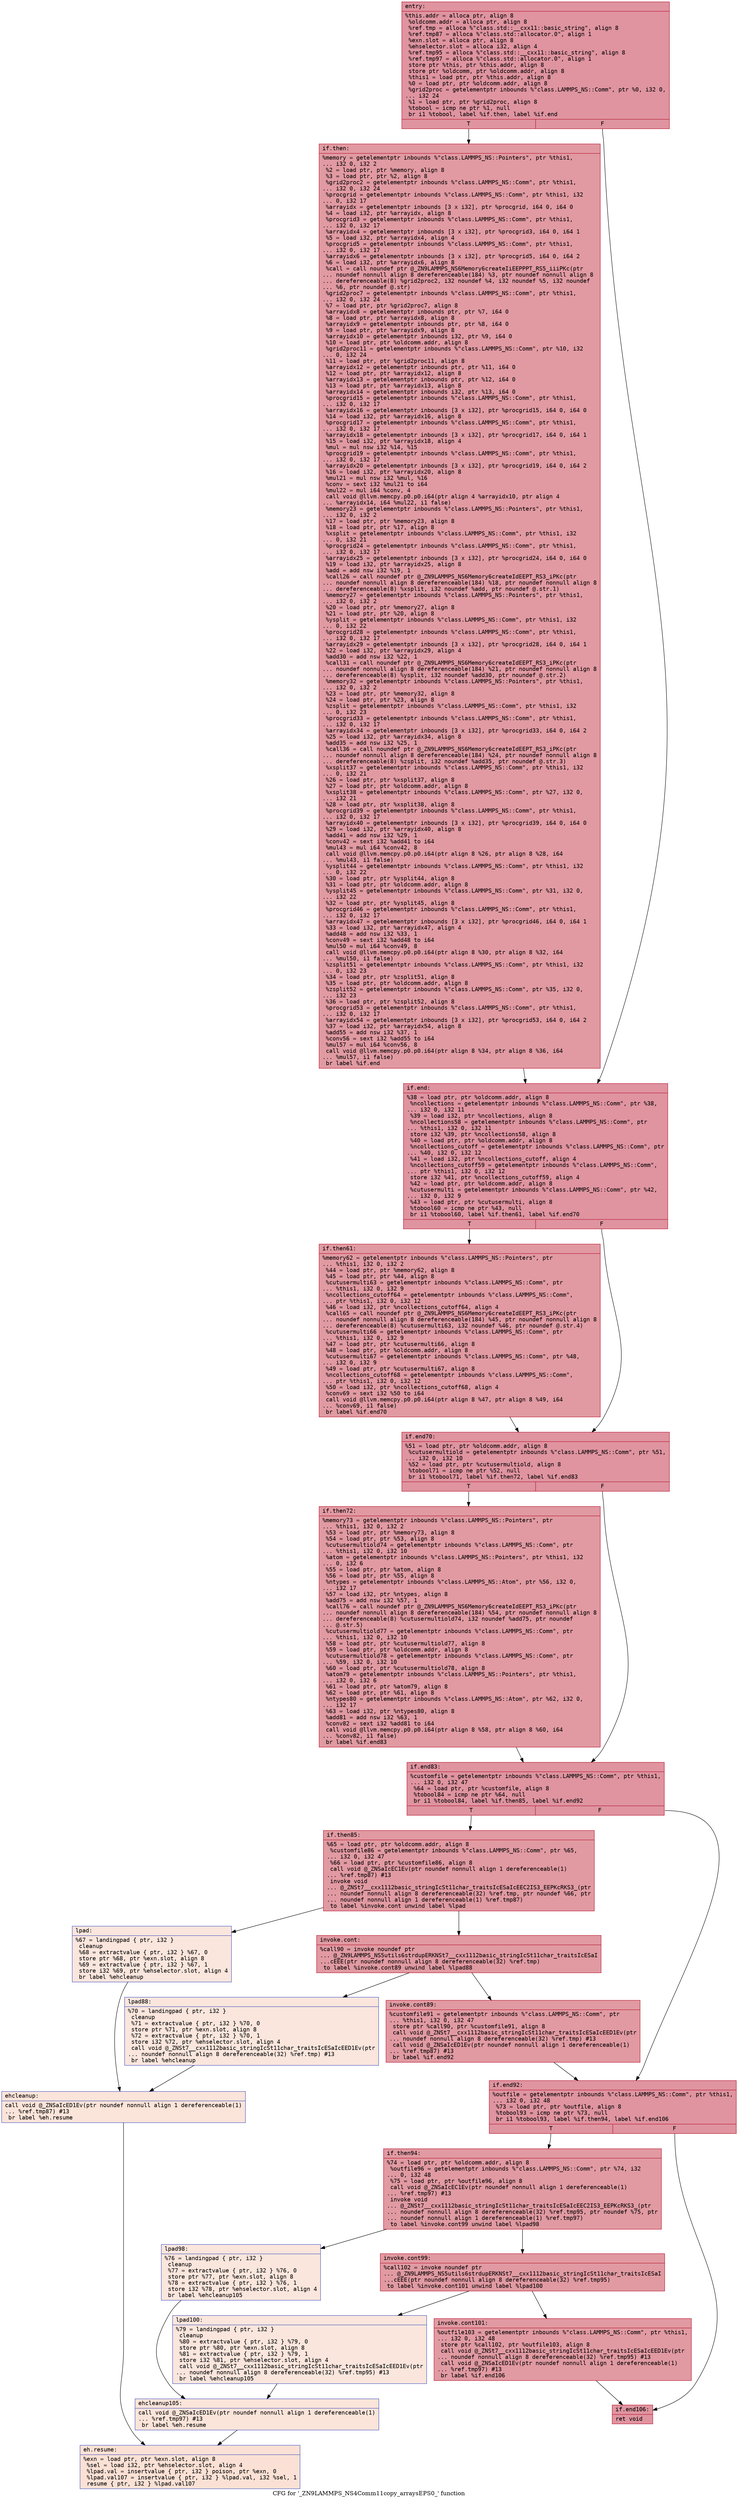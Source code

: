 digraph "CFG for '_ZN9LAMMPS_NS4Comm11copy_arraysEPS0_' function" {
	label="CFG for '_ZN9LAMMPS_NS4Comm11copy_arraysEPS0_' function";

	Node0x5626be0ac110 [shape=record,color="#b70d28ff", style=filled, fillcolor="#b70d2870" fontname="Courier",label="{entry:\l|  %this.addr = alloca ptr, align 8\l  %oldcomm.addr = alloca ptr, align 8\l  %ref.tmp = alloca %\"class.std::__cxx11::basic_string\", align 8\l  %ref.tmp87 = alloca %\"class.std::allocator.0\", align 1\l  %exn.slot = alloca ptr, align 8\l  %ehselector.slot = alloca i32, align 4\l  %ref.tmp95 = alloca %\"class.std::__cxx11::basic_string\", align 8\l  %ref.tmp97 = alloca %\"class.std::allocator.0\", align 1\l  store ptr %this, ptr %this.addr, align 8\l  store ptr %oldcomm, ptr %oldcomm.addr, align 8\l  %this1 = load ptr, ptr %this.addr, align 8\l  %0 = load ptr, ptr %oldcomm.addr, align 8\l  %grid2proc = getelementptr inbounds %\"class.LAMMPS_NS::Comm\", ptr %0, i32 0,\l... i32 24\l  %1 = load ptr, ptr %grid2proc, align 8\l  %tobool = icmp ne ptr %1, null\l  br i1 %tobool, label %if.then, label %if.end\l|{<s0>T|<s1>F}}"];
	Node0x5626be0ac110:s0 -> Node0x5626be0acb50[tooltip="entry -> if.then\nProbability 62.50%" ];
	Node0x5626be0ac110:s1 -> Node0x5626be0acba0[tooltip="entry -> if.end\nProbability 37.50%" ];
	Node0x5626be0acb50 [shape=record,color="#b70d28ff", style=filled, fillcolor="#bb1b2c70" fontname="Courier",label="{if.then:\l|  %memory = getelementptr inbounds %\"class.LAMMPS_NS::Pointers\", ptr %this1,\l... i32 0, i32 2\l  %2 = load ptr, ptr %memory, align 8\l  %3 = load ptr, ptr %2, align 8\l  %grid2proc2 = getelementptr inbounds %\"class.LAMMPS_NS::Comm\", ptr %this1,\l... i32 0, i32 24\l  %procgrid = getelementptr inbounds %\"class.LAMMPS_NS::Comm\", ptr %this1, i32\l... 0, i32 17\l  %arrayidx = getelementptr inbounds [3 x i32], ptr %procgrid, i64 0, i64 0\l  %4 = load i32, ptr %arrayidx, align 8\l  %procgrid3 = getelementptr inbounds %\"class.LAMMPS_NS::Comm\", ptr %this1,\l... i32 0, i32 17\l  %arrayidx4 = getelementptr inbounds [3 x i32], ptr %procgrid3, i64 0, i64 1\l  %5 = load i32, ptr %arrayidx4, align 4\l  %procgrid5 = getelementptr inbounds %\"class.LAMMPS_NS::Comm\", ptr %this1,\l... i32 0, i32 17\l  %arrayidx6 = getelementptr inbounds [3 x i32], ptr %procgrid5, i64 0, i64 2\l  %6 = load i32, ptr %arrayidx6, align 8\l  %call = call noundef ptr @_ZN9LAMMPS_NS6Memory6createIiEEPPPT_RS5_iiiPKc(ptr\l... noundef nonnull align 8 dereferenceable(184) %3, ptr noundef nonnull align 8\l... dereferenceable(8) %grid2proc2, i32 noundef %4, i32 noundef %5, i32 noundef\l... %6, ptr noundef @.str)\l  %grid2proc7 = getelementptr inbounds %\"class.LAMMPS_NS::Comm\", ptr %this1,\l... i32 0, i32 24\l  %7 = load ptr, ptr %grid2proc7, align 8\l  %arrayidx8 = getelementptr inbounds ptr, ptr %7, i64 0\l  %8 = load ptr, ptr %arrayidx8, align 8\l  %arrayidx9 = getelementptr inbounds ptr, ptr %8, i64 0\l  %9 = load ptr, ptr %arrayidx9, align 8\l  %arrayidx10 = getelementptr inbounds i32, ptr %9, i64 0\l  %10 = load ptr, ptr %oldcomm.addr, align 8\l  %grid2proc11 = getelementptr inbounds %\"class.LAMMPS_NS::Comm\", ptr %10, i32\l... 0, i32 24\l  %11 = load ptr, ptr %grid2proc11, align 8\l  %arrayidx12 = getelementptr inbounds ptr, ptr %11, i64 0\l  %12 = load ptr, ptr %arrayidx12, align 8\l  %arrayidx13 = getelementptr inbounds ptr, ptr %12, i64 0\l  %13 = load ptr, ptr %arrayidx13, align 8\l  %arrayidx14 = getelementptr inbounds i32, ptr %13, i64 0\l  %procgrid15 = getelementptr inbounds %\"class.LAMMPS_NS::Comm\", ptr %this1,\l... i32 0, i32 17\l  %arrayidx16 = getelementptr inbounds [3 x i32], ptr %procgrid15, i64 0, i64 0\l  %14 = load i32, ptr %arrayidx16, align 8\l  %procgrid17 = getelementptr inbounds %\"class.LAMMPS_NS::Comm\", ptr %this1,\l... i32 0, i32 17\l  %arrayidx18 = getelementptr inbounds [3 x i32], ptr %procgrid17, i64 0, i64 1\l  %15 = load i32, ptr %arrayidx18, align 4\l  %mul = mul nsw i32 %14, %15\l  %procgrid19 = getelementptr inbounds %\"class.LAMMPS_NS::Comm\", ptr %this1,\l... i32 0, i32 17\l  %arrayidx20 = getelementptr inbounds [3 x i32], ptr %procgrid19, i64 0, i64 2\l  %16 = load i32, ptr %arrayidx20, align 8\l  %mul21 = mul nsw i32 %mul, %16\l  %conv = sext i32 %mul21 to i64\l  %mul22 = mul i64 %conv, 4\l  call void @llvm.memcpy.p0.p0.i64(ptr align 4 %arrayidx10, ptr align 4\l... %arrayidx14, i64 %mul22, i1 false)\l  %memory23 = getelementptr inbounds %\"class.LAMMPS_NS::Pointers\", ptr %this1,\l... i32 0, i32 2\l  %17 = load ptr, ptr %memory23, align 8\l  %18 = load ptr, ptr %17, align 8\l  %xsplit = getelementptr inbounds %\"class.LAMMPS_NS::Comm\", ptr %this1, i32\l... 0, i32 21\l  %procgrid24 = getelementptr inbounds %\"class.LAMMPS_NS::Comm\", ptr %this1,\l... i32 0, i32 17\l  %arrayidx25 = getelementptr inbounds [3 x i32], ptr %procgrid24, i64 0, i64 0\l  %19 = load i32, ptr %arrayidx25, align 8\l  %add = add nsw i32 %19, 1\l  %call26 = call noundef ptr @_ZN9LAMMPS_NS6Memory6createIdEEPT_RS3_iPKc(ptr\l... noundef nonnull align 8 dereferenceable(184) %18, ptr noundef nonnull align 8\l... dereferenceable(8) %xsplit, i32 noundef %add, ptr noundef @.str.1)\l  %memory27 = getelementptr inbounds %\"class.LAMMPS_NS::Pointers\", ptr %this1,\l... i32 0, i32 2\l  %20 = load ptr, ptr %memory27, align 8\l  %21 = load ptr, ptr %20, align 8\l  %ysplit = getelementptr inbounds %\"class.LAMMPS_NS::Comm\", ptr %this1, i32\l... 0, i32 22\l  %procgrid28 = getelementptr inbounds %\"class.LAMMPS_NS::Comm\", ptr %this1,\l... i32 0, i32 17\l  %arrayidx29 = getelementptr inbounds [3 x i32], ptr %procgrid28, i64 0, i64 1\l  %22 = load i32, ptr %arrayidx29, align 4\l  %add30 = add nsw i32 %22, 1\l  %call31 = call noundef ptr @_ZN9LAMMPS_NS6Memory6createIdEEPT_RS3_iPKc(ptr\l... noundef nonnull align 8 dereferenceable(184) %21, ptr noundef nonnull align 8\l... dereferenceable(8) %ysplit, i32 noundef %add30, ptr noundef @.str.2)\l  %memory32 = getelementptr inbounds %\"class.LAMMPS_NS::Pointers\", ptr %this1,\l... i32 0, i32 2\l  %23 = load ptr, ptr %memory32, align 8\l  %24 = load ptr, ptr %23, align 8\l  %zsplit = getelementptr inbounds %\"class.LAMMPS_NS::Comm\", ptr %this1, i32\l... 0, i32 23\l  %procgrid33 = getelementptr inbounds %\"class.LAMMPS_NS::Comm\", ptr %this1,\l... i32 0, i32 17\l  %arrayidx34 = getelementptr inbounds [3 x i32], ptr %procgrid33, i64 0, i64 2\l  %25 = load i32, ptr %arrayidx34, align 8\l  %add35 = add nsw i32 %25, 1\l  %call36 = call noundef ptr @_ZN9LAMMPS_NS6Memory6createIdEEPT_RS3_iPKc(ptr\l... noundef nonnull align 8 dereferenceable(184) %24, ptr noundef nonnull align 8\l... dereferenceable(8) %zsplit, i32 noundef %add35, ptr noundef @.str.3)\l  %xsplit37 = getelementptr inbounds %\"class.LAMMPS_NS::Comm\", ptr %this1, i32\l... 0, i32 21\l  %26 = load ptr, ptr %xsplit37, align 8\l  %27 = load ptr, ptr %oldcomm.addr, align 8\l  %xsplit38 = getelementptr inbounds %\"class.LAMMPS_NS::Comm\", ptr %27, i32 0,\l... i32 21\l  %28 = load ptr, ptr %xsplit38, align 8\l  %procgrid39 = getelementptr inbounds %\"class.LAMMPS_NS::Comm\", ptr %this1,\l... i32 0, i32 17\l  %arrayidx40 = getelementptr inbounds [3 x i32], ptr %procgrid39, i64 0, i64 0\l  %29 = load i32, ptr %arrayidx40, align 8\l  %add41 = add nsw i32 %29, 1\l  %conv42 = sext i32 %add41 to i64\l  %mul43 = mul i64 %conv42, 8\l  call void @llvm.memcpy.p0.p0.i64(ptr align 8 %26, ptr align 8 %28, i64\l... %mul43, i1 false)\l  %ysplit44 = getelementptr inbounds %\"class.LAMMPS_NS::Comm\", ptr %this1, i32\l... 0, i32 22\l  %30 = load ptr, ptr %ysplit44, align 8\l  %31 = load ptr, ptr %oldcomm.addr, align 8\l  %ysplit45 = getelementptr inbounds %\"class.LAMMPS_NS::Comm\", ptr %31, i32 0,\l... i32 22\l  %32 = load ptr, ptr %ysplit45, align 8\l  %procgrid46 = getelementptr inbounds %\"class.LAMMPS_NS::Comm\", ptr %this1,\l... i32 0, i32 17\l  %arrayidx47 = getelementptr inbounds [3 x i32], ptr %procgrid46, i64 0, i64 1\l  %33 = load i32, ptr %arrayidx47, align 4\l  %add48 = add nsw i32 %33, 1\l  %conv49 = sext i32 %add48 to i64\l  %mul50 = mul i64 %conv49, 8\l  call void @llvm.memcpy.p0.p0.i64(ptr align 8 %30, ptr align 8 %32, i64\l... %mul50, i1 false)\l  %zsplit51 = getelementptr inbounds %\"class.LAMMPS_NS::Comm\", ptr %this1, i32\l... 0, i32 23\l  %34 = load ptr, ptr %zsplit51, align 8\l  %35 = load ptr, ptr %oldcomm.addr, align 8\l  %zsplit52 = getelementptr inbounds %\"class.LAMMPS_NS::Comm\", ptr %35, i32 0,\l... i32 23\l  %36 = load ptr, ptr %zsplit52, align 8\l  %procgrid53 = getelementptr inbounds %\"class.LAMMPS_NS::Comm\", ptr %this1,\l... i32 0, i32 17\l  %arrayidx54 = getelementptr inbounds [3 x i32], ptr %procgrid53, i64 0, i64 2\l  %37 = load i32, ptr %arrayidx54, align 8\l  %add55 = add nsw i32 %37, 1\l  %conv56 = sext i32 %add55 to i64\l  %mul57 = mul i64 %conv56, 8\l  call void @llvm.memcpy.p0.p0.i64(ptr align 8 %34, ptr align 8 %36, i64\l... %mul57, i1 false)\l  br label %if.end\l}"];
	Node0x5626be0acb50 -> Node0x5626be0acba0[tooltip="if.then -> if.end\nProbability 100.00%" ];
	Node0x5626be0acba0 [shape=record,color="#b70d28ff", style=filled, fillcolor="#b70d2870" fontname="Courier",label="{if.end:\l|  %38 = load ptr, ptr %oldcomm.addr, align 8\l  %ncollections = getelementptr inbounds %\"class.LAMMPS_NS::Comm\", ptr %38,\l... i32 0, i32 11\l  %39 = load i32, ptr %ncollections, align 8\l  %ncollections58 = getelementptr inbounds %\"class.LAMMPS_NS::Comm\", ptr\l... %this1, i32 0, i32 11\l  store i32 %39, ptr %ncollections58, align 8\l  %40 = load ptr, ptr %oldcomm.addr, align 8\l  %ncollections_cutoff = getelementptr inbounds %\"class.LAMMPS_NS::Comm\", ptr\l... %40, i32 0, i32 12\l  %41 = load i32, ptr %ncollections_cutoff, align 4\l  %ncollections_cutoff59 = getelementptr inbounds %\"class.LAMMPS_NS::Comm\",\l... ptr %this1, i32 0, i32 12\l  store i32 %41, ptr %ncollections_cutoff59, align 4\l  %42 = load ptr, ptr %oldcomm.addr, align 8\l  %cutusermulti = getelementptr inbounds %\"class.LAMMPS_NS::Comm\", ptr %42,\l... i32 0, i32 9\l  %43 = load ptr, ptr %cutusermulti, align 8\l  %tobool60 = icmp ne ptr %43, null\l  br i1 %tobool60, label %if.then61, label %if.end70\l|{<s0>T|<s1>F}}"];
	Node0x5626be0acba0:s0 -> Node0x5626be0b3220[tooltip="if.end -> if.then61\nProbability 62.50%" ];
	Node0x5626be0acba0:s1 -> Node0x5626be0b32a0[tooltip="if.end -> if.end70\nProbability 37.50%" ];
	Node0x5626be0b3220 [shape=record,color="#b70d28ff", style=filled, fillcolor="#bb1b2c70" fontname="Courier",label="{if.then61:\l|  %memory62 = getelementptr inbounds %\"class.LAMMPS_NS::Pointers\", ptr\l... %this1, i32 0, i32 2\l  %44 = load ptr, ptr %memory62, align 8\l  %45 = load ptr, ptr %44, align 8\l  %cutusermulti63 = getelementptr inbounds %\"class.LAMMPS_NS::Comm\", ptr\l... %this1, i32 0, i32 9\l  %ncollections_cutoff64 = getelementptr inbounds %\"class.LAMMPS_NS::Comm\",\l... ptr %this1, i32 0, i32 12\l  %46 = load i32, ptr %ncollections_cutoff64, align 4\l  %call65 = call noundef ptr @_ZN9LAMMPS_NS6Memory6createIdEEPT_RS3_iPKc(ptr\l... noundef nonnull align 8 dereferenceable(184) %45, ptr noundef nonnull align 8\l... dereferenceable(8) %cutusermulti63, i32 noundef %46, ptr noundef @.str.4)\l  %cutusermulti66 = getelementptr inbounds %\"class.LAMMPS_NS::Comm\", ptr\l... %this1, i32 0, i32 9\l  %47 = load ptr, ptr %cutusermulti66, align 8\l  %48 = load ptr, ptr %oldcomm.addr, align 8\l  %cutusermulti67 = getelementptr inbounds %\"class.LAMMPS_NS::Comm\", ptr %48,\l... i32 0, i32 9\l  %49 = load ptr, ptr %cutusermulti67, align 8\l  %ncollections_cutoff68 = getelementptr inbounds %\"class.LAMMPS_NS::Comm\",\l... ptr %this1, i32 0, i32 12\l  %50 = load i32, ptr %ncollections_cutoff68, align 4\l  %conv69 = sext i32 %50 to i64\l  call void @llvm.memcpy.p0.p0.i64(ptr align 8 %47, ptr align 8 %49, i64\l... %conv69, i1 false)\l  br label %if.end70\l}"];
	Node0x5626be0b3220 -> Node0x5626be0b32a0[tooltip="if.then61 -> if.end70\nProbability 100.00%" ];
	Node0x5626be0b32a0 [shape=record,color="#b70d28ff", style=filled, fillcolor="#b70d2870" fontname="Courier",label="{if.end70:\l|  %51 = load ptr, ptr %oldcomm.addr, align 8\l  %cutusermultiold = getelementptr inbounds %\"class.LAMMPS_NS::Comm\", ptr %51,\l... i32 0, i32 10\l  %52 = load ptr, ptr %cutusermultiold, align 8\l  %tobool71 = icmp ne ptr %52, null\l  br i1 %tobool71, label %if.then72, label %if.end83\l|{<s0>T|<s1>F}}"];
	Node0x5626be0b32a0:s0 -> Node0x5626be0afd90[tooltip="if.end70 -> if.then72\nProbability 62.50%" ];
	Node0x5626be0b32a0:s1 -> Node0x5626be0afde0[tooltip="if.end70 -> if.end83\nProbability 37.50%" ];
	Node0x5626be0afd90 [shape=record,color="#b70d28ff", style=filled, fillcolor="#bb1b2c70" fontname="Courier",label="{if.then72:\l|  %memory73 = getelementptr inbounds %\"class.LAMMPS_NS::Pointers\", ptr\l... %this1, i32 0, i32 2\l  %53 = load ptr, ptr %memory73, align 8\l  %54 = load ptr, ptr %53, align 8\l  %cutusermultiold74 = getelementptr inbounds %\"class.LAMMPS_NS::Comm\", ptr\l... %this1, i32 0, i32 10\l  %atom = getelementptr inbounds %\"class.LAMMPS_NS::Pointers\", ptr %this1, i32\l... 0, i32 6\l  %55 = load ptr, ptr %atom, align 8\l  %56 = load ptr, ptr %55, align 8\l  %ntypes = getelementptr inbounds %\"class.LAMMPS_NS::Atom\", ptr %56, i32 0,\l... i32 17\l  %57 = load i32, ptr %ntypes, align 8\l  %add75 = add nsw i32 %57, 1\l  %call76 = call noundef ptr @_ZN9LAMMPS_NS6Memory6createIdEEPT_RS3_iPKc(ptr\l... noundef nonnull align 8 dereferenceable(184) %54, ptr noundef nonnull align 8\l... dereferenceable(8) %cutusermultiold74, i32 noundef %add75, ptr noundef\l... @.str.5)\l  %cutusermultiold77 = getelementptr inbounds %\"class.LAMMPS_NS::Comm\", ptr\l... %this1, i32 0, i32 10\l  %58 = load ptr, ptr %cutusermultiold77, align 8\l  %59 = load ptr, ptr %oldcomm.addr, align 8\l  %cutusermultiold78 = getelementptr inbounds %\"class.LAMMPS_NS::Comm\", ptr\l... %59, i32 0, i32 10\l  %60 = load ptr, ptr %cutusermultiold78, align 8\l  %atom79 = getelementptr inbounds %\"class.LAMMPS_NS::Pointers\", ptr %this1,\l... i32 0, i32 6\l  %61 = load ptr, ptr %atom79, align 8\l  %62 = load ptr, ptr %61, align 8\l  %ntypes80 = getelementptr inbounds %\"class.LAMMPS_NS::Atom\", ptr %62, i32 0,\l... i32 17\l  %63 = load i32, ptr %ntypes80, align 8\l  %add81 = add nsw i32 %63, 1\l  %conv82 = sext i32 %add81 to i64\l  call void @llvm.memcpy.p0.p0.i64(ptr align 8 %58, ptr align 8 %60, i64\l... %conv82, i1 false)\l  br label %if.end83\l}"];
	Node0x5626be0afd90 -> Node0x5626be0afde0[tooltip="if.then72 -> if.end83\nProbability 100.00%" ];
	Node0x5626be0afde0 [shape=record,color="#b70d28ff", style=filled, fillcolor="#b70d2870" fontname="Courier",label="{if.end83:\l|  %customfile = getelementptr inbounds %\"class.LAMMPS_NS::Comm\", ptr %this1,\l... i32 0, i32 47\l  %64 = load ptr, ptr %customfile, align 8\l  %tobool84 = icmp ne ptr %64, null\l  br i1 %tobool84, label %if.then85, label %if.end92\l|{<s0>T|<s1>F}}"];
	Node0x5626be0afde0:s0 -> Node0x5626be0b87a0[tooltip="if.end83 -> if.then85\nProbability 62.50%" ];
	Node0x5626be0afde0:s1 -> Node0x5626be0b87f0[tooltip="if.end83 -> if.end92\nProbability 37.50%" ];
	Node0x5626be0b87a0 [shape=record,color="#b70d28ff", style=filled, fillcolor="#bb1b2c70" fontname="Courier",label="{if.then85:\l|  %65 = load ptr, ptr %oldcomm.addr, align 8\l  %customfile86 = getelementptr inbounds %\"class.LAMMPS_NS::Comm\", ptr %65,\l... i32 0, i32 47\l  %66 = load ptr, ptr %customfile86, align 8\l  call void @_ZNSaIcEC1Ev(ptr noundef nonnull align 1 dereferenceable(1)\l... %ref.tmp87) #13\l  invoke void\l... @_ZNSt7__cxx1112basic_stringIcSt11char_traitsIcESaIcEEC2IS3_EEPKcRKS3_(ptr\l... noundef nonnull align 8 dereferenceable(32) %ref.tmp, ptr noundef %66, ptr\l... noundef nonnull align 1 dereferenceable(1) %ref.tmp87)\l          to label %invoke.cont unwind label %lpad\l}"];
	Node0x5626be0b87a0 -> Node0x5626be0b8d90[tooltip="if.then85 -> invoke.cont\nProbability 100.00%" ];
	Node0x5626be0b87a0 -> Node0x5626be0b8e70[tooltip="if.then85 -> lpad\nProbability 0.00%" ];
	Node0x5626be0b8d90 [shape=record,color="#b70d28ff", style=filled, fillcolor="#bb1b2c70" fontname="Courier",label="{invoke.cont:\l|  %call90 = invoke noundef ptr\l... @_ZN9LAMMPS_NS5utils6strdupERKNSt7__cxx1112basic_stringIcSt11char_traitsIcESaI\l...cEEE(ptr noundef nonnull align 8 dereferenceable(32) %ref.tmp)\l          to label %invoke.cont89 unwind label %lpad88\l}"];
	Node0x5626be0b8d90 -> Node0x5626be0b8ce0[tooltip="invoke.cont -> invoke.cont89\nProbability 100.00%" ];
	Node0x5626be0b8d90 -> Node0x5626be0b9170[tooltip="invoke.cont -> lpad88\nProbability 0.00%" ];
	Node0x5626be0b8ce0 [shape=record,color="#b70d28ff", style=filled, fillcolor="#bb1b2c70" fontname="Courier",label="{invoke.cont89:\l|  %customfile91 = getelementptr inbounds %\"class.LAMMPS_NS::Comm\", ptr\l... %this1, i32 0, i32 47\l  store ptr %call90, ptr %customfile91, align 8\l  call void @_ZNSt7__cxx1112basic_stringIcSt11char_traitsIcESaIcEED1Ev(ptr\l... noundef nonnull align 8 dereferenceable(32) %ref.tmp) #13\l  call void @_ZNSaIcED1Ev(ptr noundef nonnull align 1 dereferenceable(1)\l... %ref.tmp87) #13\l  br label %if.end92\l}"];
	Node0x5626be0b8ce0 -> Node0x5626be0b87f0[tooltip="invoke.cont89 -> if.end92\nProbability 100.00%" ];
	Node0x5626be0b8e70 [shape=record,color="#3d50c3ff", style=filled, fillcolor="#f3c7b170" fontname="Courier",label="{lpad:\l|  %67 = landingpad \{ ptr, i32 \}\l          cleanup\l  %68 = extractvalue \{ ptr, i32 \} %67, 0\l  store ptr %68, ptr %exn.slot, align 8\l  %69 = extractvalue \{ ptr, i32 \} %67, 1\l  store i32 %69, ptr %ehselector.slot, align 4\l  br label %ehcleanup\l}"];
	Node0x5626be0b8e70 -> Node0x5626be0b9bd0[tooltip="lpad -> ehcleanup\nProbability 100.00%" ];
	Node0x5626be0b9170 [shape=record,color="#3d50c3ff", style=filled, fillcolor="#f3c7b170" fontname="Courier",label="{lpad88:\l|  %70 = landingpad \{ ptr, i32 \}\l          cleanup\l  %71 = extractvalue \{ ptr, i32 \} %70, 0\l  store ptr %71, ptr %exn.slot, align 8\l  %72 = extractvalue \{ ptr, i32 \} %70, 1\l  store i32 %72, ptr %ehselector.slot, align 4\l  call void @_ZNSt7__cxx1112basic_stringIcSt11char_traitsIcESaIcEED1Ev(ptr\l... noundef nonnull align 8 dereferenceable(32) %ref.tmp) #13\l  br label %ehcleanup\l}"];
	Node0x5626be0b9170 -> Node0x5626be0b9bd0[tooltip="lpad88 -> ehcleanup\nProbability 100.00%" ];
	Node0x5626be0b9bd0 [shape=record,color="#3d50c3ff", style=filled, fillcolor="#f5c1a970" fontname="Courier",label="{ehcleanup:\l|  call void @_ZNSaIcED1Ev(ptr noundef nonnull align 1 dereferenceable(1)\l... %ref.tmp87) #13\l  br label %eh.resume\l}"];
	Node0x5626be0b9bd0 -> Node0x5626be0ba250[tooltip="ehcleanup -> eh.resume\nProbability 100.00%" ];
	Node0x5626be0b87f0 [shape=record,color="#b70d28ff", style=filled, fillcolor="#b70d2870" fontname="Courier",label="{if.end92:\l|  %outfile = getelementptr inbounds %\"class.LAMMPS_NS::Comm\", ptr %this1,\l... i32 0, i32 48\l  %73 = load ptr, ptr %outfile, align 8\l  %tobool93 = icmp ne ptr %73, null\l  br i1 %tobool93, label %if.then94, label %if.end106\l|{<s0>T|<s1>F}}"];
	Node0x5626be0b87f0:s0 -> Node0x5626be0ba510[tooltip="if.end92 -> if.then94\nProbability 62.50%" ];
	Node0x5626be0b87f0:s1 -> Node0x5626be0ba590[tooltip="if.end92 -> if.end106\nProbability 37.50%" ];
	Node0x5626be0ba510 [shape=record,color="#b70d28ff", style=filled, fillcolor="#bb1b2c70" fontname="Courier",label="{if.then94:\l|  %74 = load ptr, ptr %oldcomm.addr, align 8\l  %outfile96 = getelementptr inbounds %\"class.LAMMPS_NS::Comm\", ptr %74, i32\l... 0, i32 48\l  %75 = load ptr, ptr %outfile96, align 8\l  call void @_ZNSaIcEC1Ev(ptr noundef nonnull align 1 dereferenceable(1)\l... %ref.tmp97) #13\l  invoke void\l... @_ZNSt7__cxx1112basic_stringIcSt11char_traitsIcESaIcEEC2IS3_EEPKcRKS3_(ptr\l... noundef nonnull align 8 dereferenceable(32) %ref.tmp95, ptr noundef %75, ptr\l... noundef nonnull align 1 dereferenceable(1) %ref.tmp97)\l          to label %invoke.cont99 unwind label %lpad98\l}"];
	Node0x5626be0ba510 -> Node0x5626be0baa90[tooltip="if.then94 -> invoke.cont99\nProbability 100.00%" ];
	Node0x5626be0ba510 -> Node0x5626be0bab10[tooltip="if.then94 -> lpad98\nProbability 0.00%" ];
	Node0x5626be0baa90 [shape=record,color="#b70d28ff", style=filled, fillcolor="#bb1b2c70" fontname="Courier",label="{invoke.cont99:\l|  %call102 = invoke noundef ptr\l... @_ZN9LAMMPS_NS5utils6strdupERKNSt7__cxx1112basic_stringIcSt11char_traitsIcESaI\l...cEEE(ptr noundef nonnull align 8 dereferenceable(32) %ref.tmp95)\l          to label %invoke.cont101 unwind label %lpad100\l}"];
	Node0x5626be0baa90 -> Node0x5626be0baa40[tooltip="invoke.cont99 -> invoke.cont101\nProbability 100.00%" ];
	Node0x5626be0baa90 -> Node0x5626be0bace0[tooltip="invoke.cont99 -> lpad100\nProbability 0.00%" ];
	Node0x5626be0baa40 [shape=record,color="#b70d28ff", style=filled, fillcolor="#bb1b2c70" fontname="Courier",label="{invoke.cont101:\l|  %outfile103 = getelementptr inbounds %\"class.LAMMPS_NS::Comm\", ptr %this1,\l... i32 0, i32 48\l  store ptr %call102, ptr %outfile103, align 8\l  call void @_ZNSt7__cxx1112basic_stringIcSt11char_traitsIcESaIcEED1Ev(ptr\l... noundef nonnull align 8 dereferenceable(32) %ref.tmp95) #13\l  call void @_ZNSaIcED1Ev(ptr noundef nonnull align 1 dereferenceable(1)\l... %ref.tmp97) #13\l  br label %if.end106\l}"];
	Node0x5626be0baa40 -> Node0x5626be0ba590[tooltip="invoke.cont101 -> if.end106\nProbability 100.00%" ];
	Node0x5626be0bab10 [shape=record,color="#3d50c3ff", style=filled, fillcolor="#f3c7b170" fontname="Courier",label="{lpad98:\l|  %76 = landingpad \{ ptr, i32 \}\l          cleanup\l  %77 = extractvalue \{ ptr, i32 \} %76, 0\l  store ptr %77, ptr %exn.slot, align 8\l  %78 = extractvalue \{ ptr, i32 \} %76, 1\l  store i32 %78, ptr %ehselector.slot, align 4\l  br label %ehcleanup105\l}"];
	Node0x5626be0bab10 -> Node0x5626be0bb510[tooltip="lpad98 -> ehcleanup105\nProbability 100.00%" ];
	Node0x5626be0bace0 [shape=record,color="#3d50c3ff", style=filled, fillcolor="#f3c7b170" fontname="Courier",label="{lpad100:\l|  %79 = landingpad \{ ptr, i32 \}\l          cleanup\l  %80 = extractvalue \{ ptr, i32 \} %79, 0\l  store ptr %80, ptr %exn.slot, align 8\l  %81 = extractvalue \{ ptr, i32 \} %79, 1\l  store i32 %81, ptr %ehselector.slot, align 4\l  call void @_ZNSt7__cxx1112basic_stringIcSt11char_traitsIcESaIcEED1Ev(ptr\l... noundef nonnull align 8 dereferenceable(32) %ref.tmp95) #13\l  br label %ehcleanup105\l}"];
	Node0x5626be0bace0 -> Node0x5626be0bb510[tooltip="lpad100 -> ehcleanup105\nProbability 100.00%" ];
	Node0x5626be0bb510 [shape=record,color="#3d50c3ff", style=filled, fillcolor="#f5c1a970" fontname="Courier",label="{ehcleanup105:\l|  call void @_ZNSaIcED1Ev(ptr noundef nonnull align 1 dereferenceable(1)\l... %ref.tmp97) #13\l  br label %eh.resume\l}"];
	Node0x5626be0bb510 -> Node0x5626be0ba250[tooltip="ehcleanup105 -> eh.resume\nProbability 100.00%" ];
	Node0x5626be0ba590 [shape=record,color="#b70d28ff", style=filled, fillcolor="#b70d2870" fontname="Courier",label="{if.end106:\l|  ret void\l}"];
	Node0x5626be0ba250 [shape=record,color="#3d50c3ff", style=filled, fillcolor="#f7bca170" fontname="Courier",label="{eh.resume:\l|  %exn = load ptr, ptr %exn.slot, align 8\l  %sel = load i32, ptr %ehselector.slot, align 4\l  %lpad.val = insertvalue \{ ptr, i32 \} poison, ptr %exn, 0\l  %lpad.val107 = insertvalue \{ ptr, i32 \} %lpad.val, i32 %sel, 1\l  resume \{ ptr, i32 \} %lpad.val107\l}"];
}
